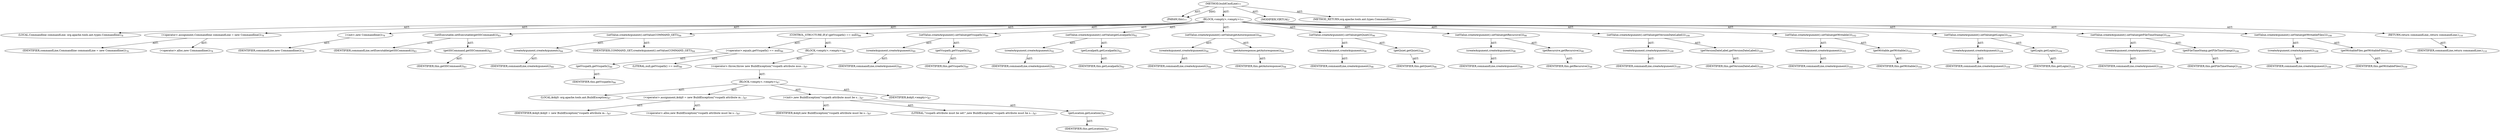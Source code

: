 digraph "buildCmdLine" {  
"111669149696" [label = <(METHOD,buildCmdLine)<SUB>77</SUB>> ]
"115964116992" [label = <(PARAM,this)<SUB>77</SUB>> ]
"25769803776" [label = <(BLOCK,&lt;empty&gt;,&lt;empty&gt;)<SUB>77</SUB>> ]
"94489280512" [label = <(LOCAL,Commandline commandLine: org.apache.tools.ant.types.Commandline)<SUB>78</SUB>> ]
"30064771072" [label = <(&lt;operator&gt;.assignment,Commandline commandLine = new Commandline())<SUB>78</SUB>> ]
"68719476749" [label = <(IDENTIFIER,commandLine,Commandline commandLine = new Commandline())<SUB>78</SUB>> ]
"30064771073" [label = <(&lt;operator&gt;.alloc,new Commandline())<SUB>78</SUB>> ]
"30064771074" [label = <(&lt;init&gt;,new Commandline())<SUB>78</SUB>> ]
"68719476750" [label = <(IDENTIFIER,commandLine,new Commandline())<SUB>78</SUB>> ]
"30064771075" [label = <(setExecutable,setExecutable(getSSCommand()))<SUB>83</SUB>> ]
"68719476751" [label = <(IDENTIFIER,commandLine,setExecutable(getSSCommand()))<SUB>83</SUB>> ]
"30064771076" [label = <(getSSCommand,getSSCommand())<SUB>83</SUB>> ]
"68719476736" [label = <(IDENTIFIER,this,getSSCommand())<SUB>83</SUB>> ]
"30064771077" [label = <(setValue,createArgument().setValue(COMMAND_GET))<SUB>84</SUB>> ]
"30064771078" [label = <(createArgument,createArgument())<SUB>84</SUB>> ]
"68719476752" [label = <(IDENTIFIER,commandLine,createArgument())<SUB>84</SUB>> ]
"68719476753" [label = <(IDENTIFIER,COMMAND_GET,createArgument().setValue(COMMAND_GET))<SUB>84</SUB>> ]
"47244640256" [label = <(CONTROL_STRUCTURE,IF,if (getVsspath() == null))<SUB>86</SUB>> ]
"30064771079" [label = <(&lt;operator&gt;.equals,getVsspath() == null)<SUB>86</SUB>> ]
"30064771080" [label = <(getVsspath,getVsspath())<SUB>86</SUB>> ]
"68719476737" [label = <(IDENTIFIER,this,getVsspath())<SUB>86</SUB>> ]
"90194313216" [label = <(LITERAL,null,getVsspath() == null)<SUB>86</SUB>> ]
"25769803777" [label = <(BLOCK,&lt;empty&gt;,&lt;empty&gt;)<SUB>86</SUB>> ]
"30064771081" [label = <(&lt;operator&gt;.throw,throw new BuildException(&quot;vsspath attribute mus...)<SUB>87</SUB>> ]
"25769803778" [label = <(BLOCK,&lt;empty&gt;,&lt;empty&gt;)<SUB>87</SUB>> ]
"94489280513" [label = <(LOCAL,$obj0: org.apache.tools.ant.BuildException)<SUB>87</SUB>> ]
"30064771082" [label = <(&lt;operator&gt;.assignment,$obj0 = new BuildException(&quot;vsspath attribute m...)<SUB>87</SUB>> ]
"68719476754" [label = <(IDENTIFIER,$obj0,$obj0 = new BuildException(&quot;vsspath attribute m...)<SUB>87</SUB>> ]
"30064771083" [label = <(&lt;operator&gt;.alloc,new BuildException(&quot;vsspath attribute must be s...)<SUB>87</SUB>> ]
"30064771084" [label = <(&lt;init&gt;,new BuildException(&quot;vsspath attribute must be s...)<SUB>87</SUB>> ]
"68719476755" [label = <(IDENTIFIER,$obj0,new BuildException(&quot;vsspath attribute must be s...)<SUB>87</SUB>> ]
"90194313217" [label = <(LITERAL,&quot;vsspath attribute must be set!&quot;,new BuildException(&quot;vsspath attribute must be s...)<SUB>87</SUB>> ]
"30064771085" [label = <(getLocation,getLocation())<SUB>87</SUB>> ]
"68719476738" [label = <(IDENTIFIER,this,getLocation())<SUB>87</SUB>> ]
"68719476756" [label = <(IDENTIFIER,$obj0,&lt;empty&gt;)<SUB>87</SUB>> ]
"30064771086" [label = <(setValue,createArgument().setValue(getVsspath()))<SUB>89</SUB>> ]
"30064771087" [label = <(createArgument,createArgument())<SUB>89</SUB>> ]
"68719476757" [label = <(IDENTIFIER,commandLine,createArgument())<SUB>89</SUB>> ]
"30064771088" [label = <(getVsspath,getVsspath())<SUB>89</SUB>> ]
"68719476739" [label = <(IDENTIFIER,this,getVsspath())<SUB>89</SUB>> ]
"30064771089" [label = <(setValue,createArgument().setValue(getLocalpath()))<SUB>92</SUB>> ]
"30064771090" [label = <(createArgument,createArgument())<SUB>92</SUB>> ]
"68719476758" [label = <(IDENTIFIER,commandLine,createArgument())<SUB>92</SUB>> ]
"30064771091" [label = <(getLocalpath,getLocalpath())<SUB>92</SUB>> ]
"68719476740" [label = <(IDENTIFIER,this,getLocalpath())<SUB>92</SUB>> ]
"30064771092" [label = <(setValue,createArgument().setValue(getAutoresponse()))<SUB>94</SUB>> ]
"30064771093" [label = <(createArgument,createArgument())<SUB>94</SUB>> ]
"68719476759" [label = <(IDENTIFIER,commandLine,createArgument())<SUB>94</SUB>> ]
"30064771094" [label = <(getAutoresponse,getAutoresponse())<SUB>94</SUB>> ]
"68719476741" [label = <(IDENTIFIER,this,getAutoresponse())<SUB>94</SUB>> ]
"30064771095" [label = <(setValue,createArgument().setValue(getQuiet()))<SUB>96</SUB>> ]
"30064771096" [label = <(createArgument,createArgument())<SUB>96</SUB>> ]
"68719476760" [label = <(IDENTIFIER,commandLine,createArgument())<SUB>96</SUB>> ]
"30064771097" [label = <(getQuiet,getQuiet())<SUB>96</SUB>> ]
"68719476742" [label = <(IDENTIFIER,this,getQuiet())<SUB>96</SUB>> ]
"30064771098" [label = <(setValue,createArgument().setValue(getRecursive()))<SUB>98</SUB>> ]
"30064771099" [label = <(createArgument,createArgument())<SUB>98</SUB>> ]
"68719476761" [label = <(IDENTIFIER,commandLine,createArgument())<SUB>98</SUB>> ]
"30064771100" [label = <(getRecursive,getRecursive())<SUB>98</SUB>> ]
"68719476743" [label = <(IDENTIFIER,this,getRecursive())<SUB>98</SUB>> ]
"30064771101" [label = <(setValue,createArgument().setValue(getVersionDateLabel()))<SUB>100</SUB>> ]
"30064771102" [label = <(createArgument,createArgument())<SUB>100</SUB>> ]
"68719476762" [label = <(IDENTIFIER,commandLine,createArgument())<SUB>100</SUB>> ]
"30064771103" [label = <(getVersionDateLabel,getVersionDateLabel())<SUB>100</SUB>> ]
"68719476744" [label = <(IDENTIFIER,this,getVersionDateLabel())<SUB>100</SUB>> ]
"30064771104" [label = <(setValue,createArgument().setValue(getWritable()))<SUB>102</SUB>> ]
"30064771105" [label = <(createArgument,createArgument())<SUB>102</SUB>> ]
"68719476763" [label = <(IDENTIFIER,commandLine,createArgument())<SUB>102</SUB>> ]
"30064771106" [label = <(getWritable,getWritable())<SUB>102</SUB>> ]
"68719476745" [label = <(IDENTIFIER,this,getWritable())<SUB>102</SUB>> ]
"30064771107" [label = <(setValue,createArgument().setValue(getLogin()))<SUB>104</SUB>> ]
"30064771108" [label = <(createArgument,createArgument())<SUB>104</SUB>> ]
"68719476764" [label = <(IDENTIFIER,commandLine,createArgument())<SUB>104</SUB>> ]
"30064771109" [label = <(getLogin,getLogin())<SUB>104</SUB>> ]
"68719476746" [label = <(IDENTIFIER,this,getLogin())<SUB>104</SUB>> ]
"30064771110" [label = <(setValue,createArgument().setValue(getFileTimeStamp()))<SUB>106</SUB>> ]
"30064771111" [label = <(createArgument,createArgument())<SUB>106</SUB>> ]
"68719476765" [label = <(IDENTIFIER,commandLine,createArgument())<SUB>106</SUB>> ]
"30064771112" [label = <(getFileTimeStamp,getFileTimeStamp())<SUB>106</SUB>> ]
"68719476747" [label = <(IDENTIFIER,this,getFileTimeStamp())<SUB>106</SUB>> ]
"30064771113" [label = <(setValue,createArgument().setValue(getWritableFiles()))<SUB>108</SUB>> ]
"30064771114" [label = <(createArgument,createArgument())<SUB>108</SUB>> ]
"68719476766" [label = <(IDENTIFIER,commandLine,createArgument())<SUB>108</SUB>> ]
"30064771115" [label = <(getWritableFiles,getWritableFiles())<SUB>108</SUB>> ]
"68719476748" [label = <(IDENTIFIER,this,getWritableFiles())<SUB>108</SUB>> ]
"146028888064" [label = <(RETURN,return commandLine;,return commandLine;)<SUB>110</SUB>> ]
"68719476767" [label = <(IDENTIFIER,commandLine,return commandLine;)<SUB>110</SUB>> ]
"133143986176" [label = <(MODIFIER,VIRTUAL)> ]
"128849018880" [label = <(METHOD_RETURN,org.apache.tools.ant.types.Commandline)<SUB>77</SUB>> ]
  "111669149696" -> "115964116992"  [ label = "AST: "] 
  "111669149696" -> "25769803776"  [ label = "AST: "] 
  "111669149696" -> "133143986176"  [ label = "AST: "] 
  "111669149696" -> "128849018880"  [ label = "AST: "] 
  "25769803776" -> "94489280512"  [ label = "AST: "] 
  "25769803776" -> "30064771072"  [ label = "AST: "] 
  "25769803776" -> "30064771074"  [ label = "AST: "] 
  "25769803776" -> "30064771075"  [ label = "AST: "] 
  "25769803776" -> "30064771077"  [ label = "AST: "] 
  "25769803776" -> "47244640256"  [ label = "AST: "] 
  "25769803776" -> "30064771086"  [ label = "AST: "] 
  "25769803776" -> "30064771089"  [ label = "AST: "] 
  "25769803776" -> "30064771092"  [ label = "AST: "] 
  "25769803776" -> "30064771095"  [ label = "AST: "] 
  "25769803776" -> "30064771098"  [ label = "AST: "] 
  "25769803776" -> "30064771101"  [ label = "AST: "] 
  "25769803776" -> "30064771104"  [ label = "AST: "] 
  "25769803776" -> "30064771107"  [ label = "AST: "] 
  "25769803776" -> "30064771110"  [ label = "AST: "] 
  "25769803776" -> "30064771113"  [ label = "AST: "] 
  "25769803776" -> "146028888064"  [ label = "AST: "] 
  "30064771072" -> "68719476749"  [ label = "AST: "] 
  "30064771072" -> "30064771073"  [ label = "AST: "] 
  "30064771074" -> "68719476750"  [ label = "AST: "] 
  "30064771075" -> "68719476751"  [ label = "AST: "] 
  "30064771075" -> "30064771076"  [ label = "AST: "] 
  "30064771076" -> "68719476736"  [ label = "AST: "] 
  "30064771077" -> "30064771078"  [ label = "AST: "] 
  "30064771077" -> "68719476753"  [ label = "AST: "] 
  "30064771078" -> "68719476752"  [ label = "AST: "] 
  "47244640256" -> "30064771079"  [ label = "AST: "] 
  "47244640256" -> "25769803777"  [ label = "AST: "] 
  "30064771079" -> "30064771080"  [ label = "AST: "] 
  "30064771079" -> "90194313216"  [ label = "AST: "] 
  "30064771080" -> "68719476737"  [ label = "AST: "] 
  "25769803777" -> "30064771081"  [ label = "AST: "] 
  "30064771081" -> "25769803778"  [ label = "AST: "] 
  "25769803778" -> "94489280513"  [ label = "AST: "] 
  "25769803778" -> "30064771082"  [ label = "AST: "] 
  "25769803778" -> "30064771084"  [ label = "AST: "] 
  "25769803778" -> "68719476756"  [ label = "AST: "] 
  "30064771082" -> "68719476754"  [ label = "AST: "] 
  "30064771082" -> "30064771083"  [ label = "AST: "] 
  "30064771084" -> "68719476755"  [ label = "AST: "] 
  "30064771084" -> "90194313217"  [ label = "AST: "] 
  "30064771084" -> "30064771085"  [ label = "AST: "] 
  "30064771085" -> "68719476738"  [ label = "AST: "] 
  "30064771086" -> "30064771087"  [ label = "AST: "] 
  "30064771086" -> "30064771088"  [ label = "AST: "] 
  "30064771087" -> "68719476757"  [ label = "AST: "] 
  "30064771088" -> "68719476739"  [ label = "AST: "] 
  "30064771089" -> "30064771090"  [ label = "AST: "] 
  "30064771089" -> "30064771091"  [ label = "AST: "] 
  "30064771090" -> "68719476758"  [ label = "AST: "] 
  "30064771091" -> "68719476740"  [ label = "AST: "] 
  "30064771092" -> "30064771093"  [ label = "AST: "] 
  "30064771092" -> "30064771094"  [ label = "AST: "] 
  "30064771093" -> "68719476759"  [ label = "AST: "] 
  "30064771094" -> "68719476741"  [ label = "AST: "] 
  "30064771095" -> "30064771096"  [ label = "AST: "] 
  "30064771095" -> "30064771097"  [ label = "AST: "] 
  "30064771096" -> "68719476760"  [ label = "AST: "] 
  "30064771097" -> "68719476742"  [ label = "AST: "] 
  "30064771098" -> "30064771099"  [ label = "AST: "] 
  "30064771098" -> "30064771100"  [ label = "AST: "] 
  "30064771099" -> "68719476761"  [ label = "AST: "] 
  "30064771100" -> "68719476743"  [ label = "AST: "] 
  "30064771101" -> "30064771102"  [ label = "AST: "] 
  "30064771101" -> "30064771103"  [ label = "AST: "] 
  "30064771102" -> "68719476762"  [ label = "AST: "] 
  "30064771103" -> "68719476744"  [ label = "AST: "] 
  "30064771104" -> "30064771105"  [ label = "AST: "] 
  "30064771104" -> "30064771106"  [ label = "AST: "] 
  "30064771105" -> "68719476763"  [ label = "AST: "] 
  "30064771106" -> "68719476745"  [ label = "AST: "] 
  "30064771107" -> "30064771108"  [ label = "AST: "] 
  "30064771107" -> "30064771109"  [ label = "AST: "] 
  "30064771108" -> "68719476764"  [ label = "AST: "] 
  "30064771109" -> "68719476746"  [ label = "AST: "] 
  "30064771110" -> "30064771111"  [ label = "AST: "] 
  "30064771110" -> "30064771112"  [ label = "AST: "] 
  "30064771111" -> "68719476765"  [ label = "AST: "] 
  "30064771112" -> "68719476747"  [ label = "AST: "] 
  "30064771113" -> "30064771114"  [ label = "AST: "] 
  "30064771113" -> "30064771115"  [ label = "AST: "] 
  "30064771114" -> "68719476766"  [ label = "AST: "] 
  "30064771115" -> "68719476748"  [ label = "AST: "] 
  "146028888064" -> "68719476767"  [ label = "AST: "] 
  "111669149696" -> "115964116992"  [ label = "DDG: "] 
}
